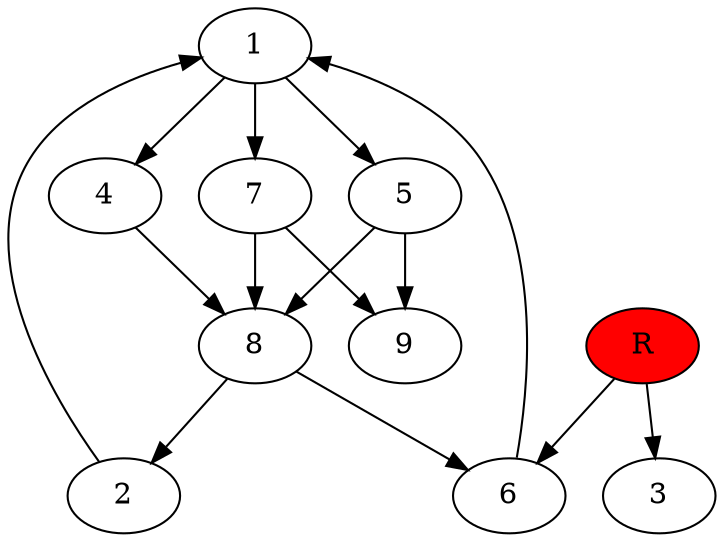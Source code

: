 digraph prb33974 {
	1
	2
	3
	4
	5
	6
	7
	8
	R [fillcolor="#ff0000" style=filled]
	1 -> 4
	1 -> 5
	1 -> 7
	2 -> 1
	4 -> 8
	5 -> 8
	5 -> 9
	6 -> 1
	7 -> 8
	7 -> 9
	8 -> 2
	8 -> 6
	R -> 3
	R -> 6
}
